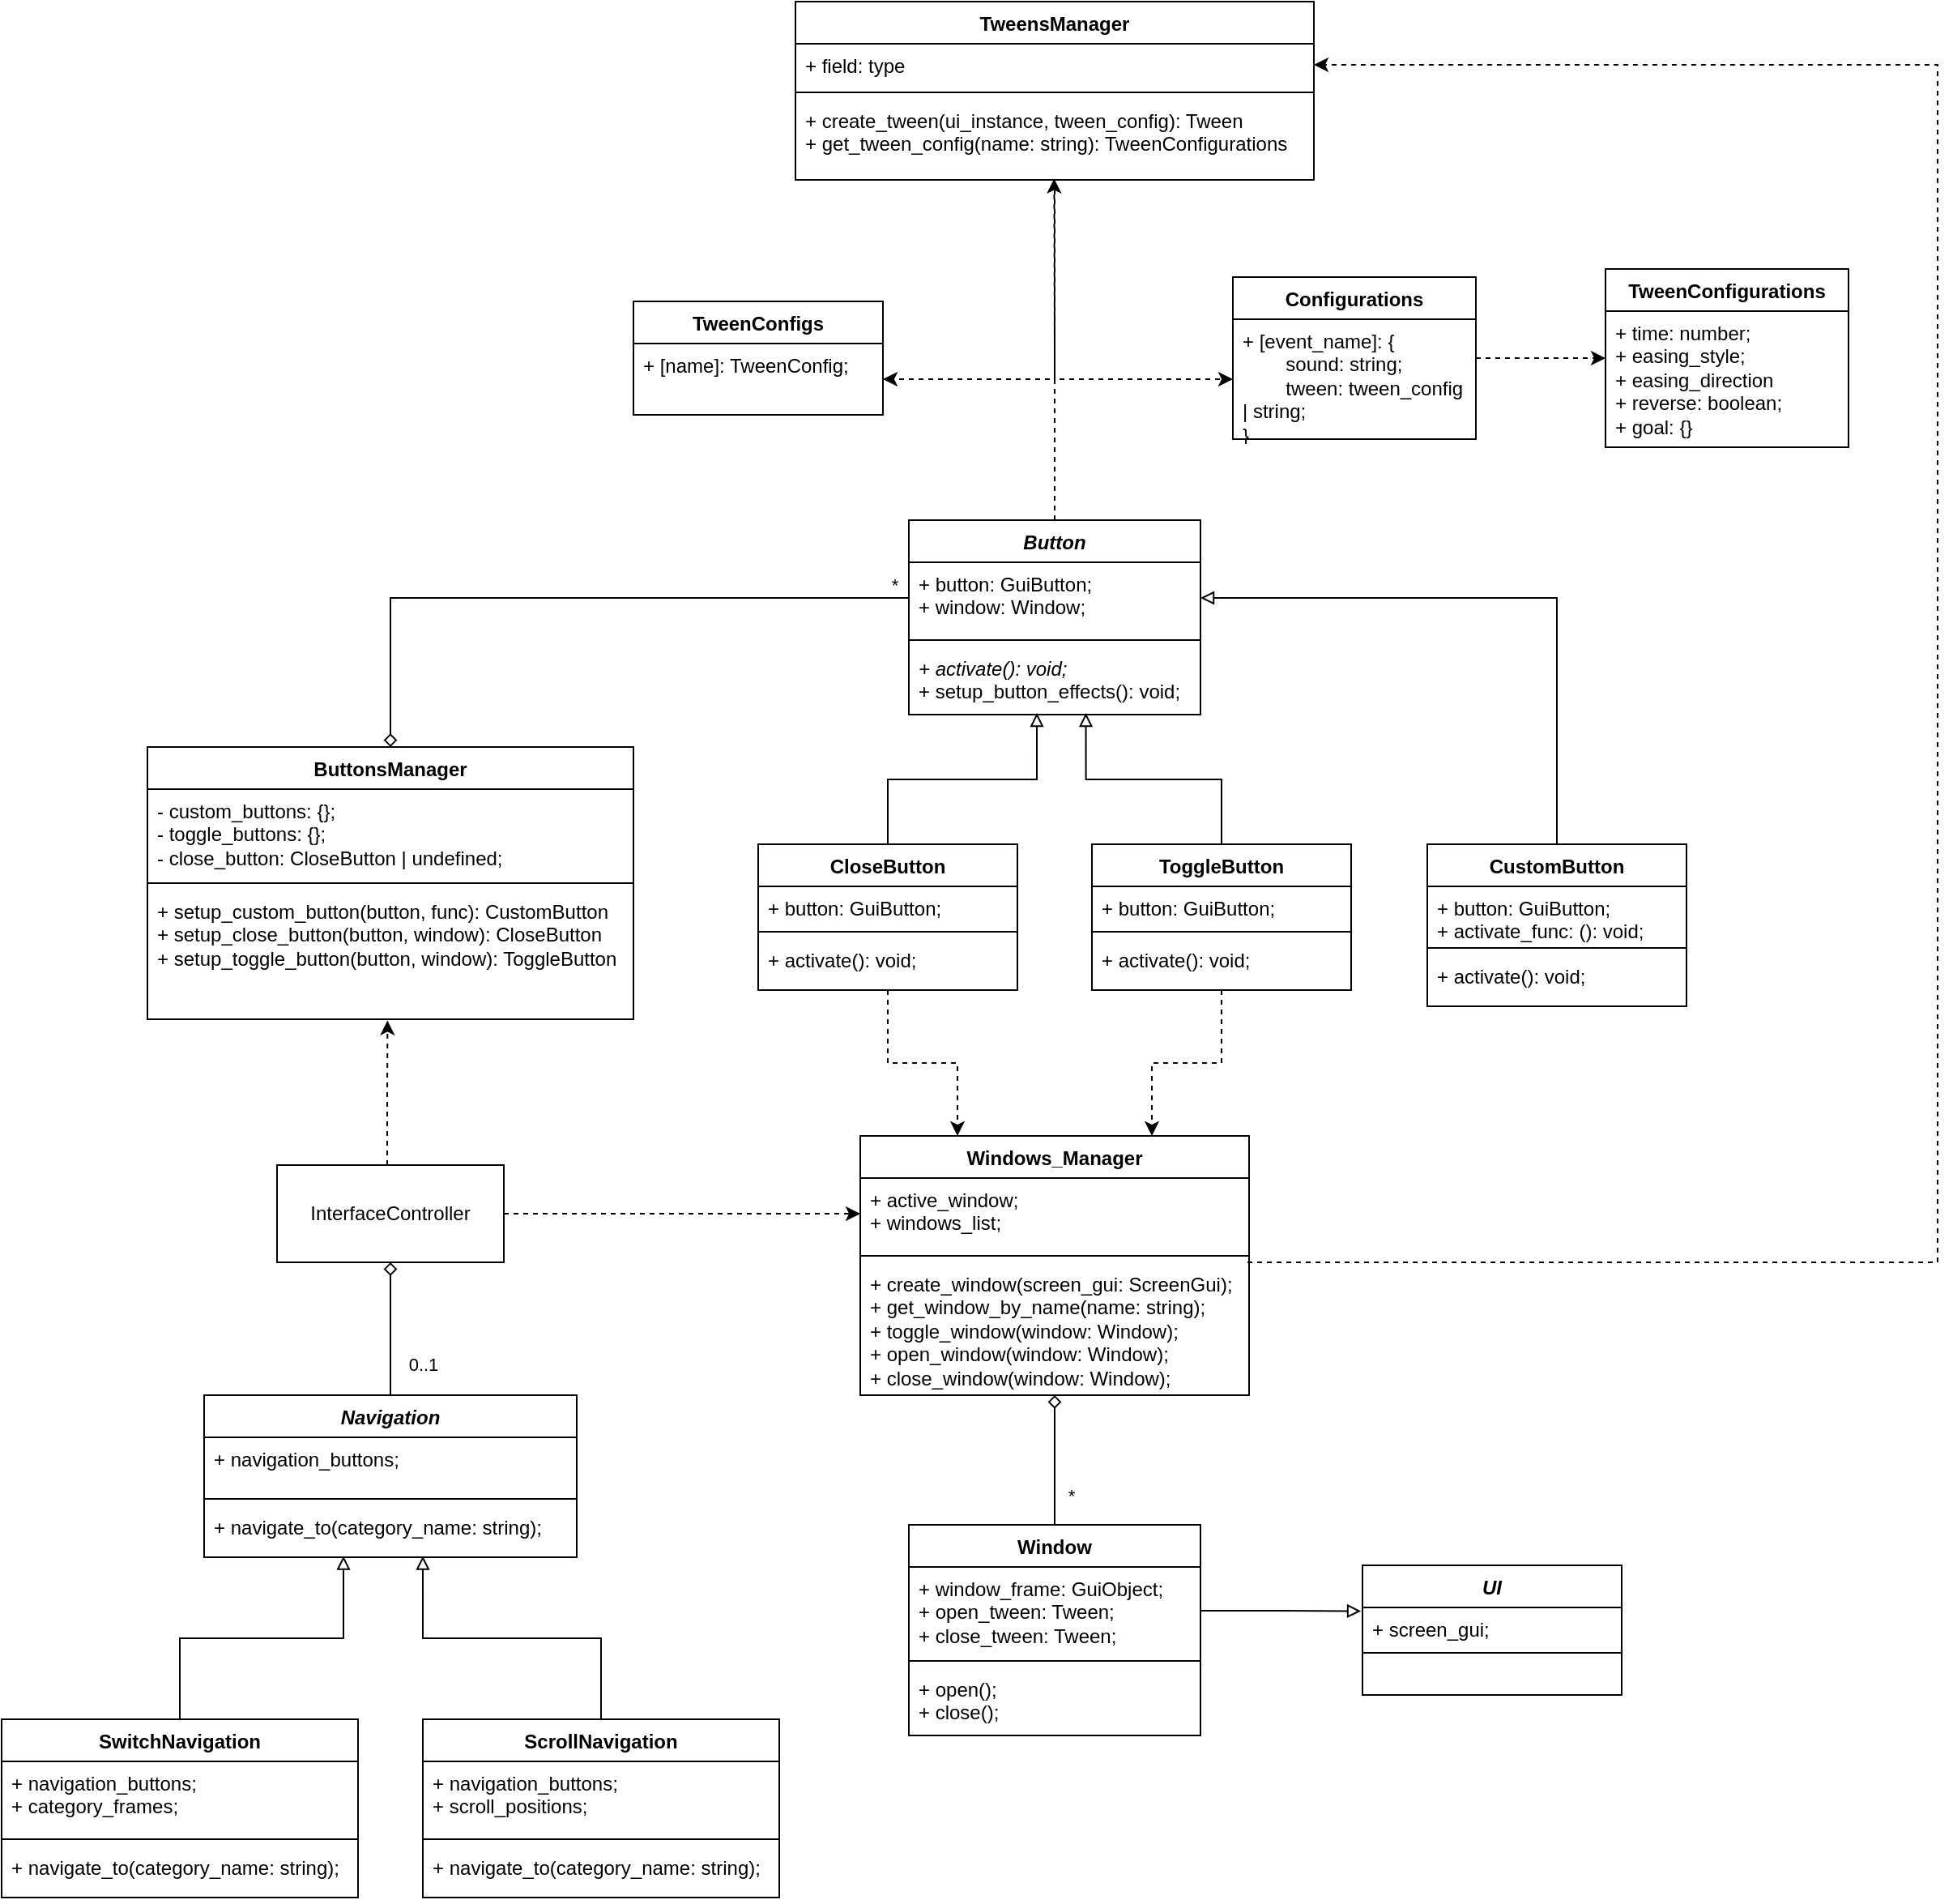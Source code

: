 <mxfile version="24.4.0" type="github">
  <diagram name="Strona-1" id="0ev7cow0Drwd5GlKwkTO">
    <mxGraphModel dx="607" dy="1941" grid="1" gridSize="10" guides="1" tooltips="1" connect="1" arrows="1" fold="1" page="1" pageScale="1" pageWidth="827" pageHeight="1169" math="0" shadow="0">
      <root>
        <mxCell id="0" />
        <mxCell id="1" parent="0" />
        <mxCell id="KJYLY2cYHtoWBLnPCtX3-1" value="&lt;i&gt;UI&lt;/i&gt;" style="swimlane;fontStyle=1;align=center;verticalAlign=top;childLayout=stackLayout;horizontal=1;startSize=26;horizontalStack=0;resizeParent=1;resizeParentMax=0;resizeLast=0;collapsible=1;marginBottom=0;whiteSpace=wrap;html=1;" parent="1" vertex="1">
          <mxGeometry x="1810" y="125" width="160" height="80" as="geometry" />
        </mxCell>
        <mxCell id="KJYLY2cYHtoWBLnPCtX3-2" value="&lt;div&gt;+ screen_gui;&lt;/div&gt;" style="text;strokeColor=none;fillColor=none;align=left;verticalAlign=top;spacingLeft=4;spacingRight=4;overflow=hidden;rotatable=0;points=[[0,0.5],[1,0.5]];portConstraint=eastwest;whiteSpace=wrap;html=1;" parent="KJYLY2cYHtoWBLnPCtX3-1" vertex="1">
          <mxGeometry y="26" width="160" height="24" as="geometry" />
        </mxCell>
        <mxCell id="KJYLY2cYHtoWBLnPCtX3-3" value="" style="line;strokeWidth=1;fillColor=none;align=left;verticalAlign=middle;spacingTop=-1;spacingLeft=3;spacingRight=3;rotatable=0;labelPosition=right;points=[];portConstraint=eastwest;strokeColor=inherit;" parent="KJYLY2cYHtoWBLnPCtX3-1" vertex="1">
          <mxGeometry y="50" width="160" height="8" as="geometry" />
        </mxCell>
        <mxCell id="KJYLY2cYHtoWBLnPCtX3-4" value="&lt;div&gt;&lt;br&gt;&lt;/div&gt;&lt;div&gt;&lt;br&gt;&lt;/div&gt;" style="text;strokeColor=none;fillColor=none;align=left;verticalAlign=top;spacingLeft=4;spacingRight=4;overflow=hidden;rotatable=0;points=[[0,0.5],[1,0.5]];portConstraint=eastwest;whiteSpace=wrap;html=1;" parent="KJYLY2cYHtoWBLnPCtX3-1" vertex="1">
          <mxGeometry y="58" width="160" height="22" as="geometry" />
        </mxCell>
        <mxCell id="KJYLY2cYHtoWBLnPCtX3-5" value="Window" style="swimlane;fontStyle=1;align=center;verticalAlign=top;childLayout=stackLayout;horizontal=1;startSize=26;horizontalStack=0;resizeParent=1;resizeParentMax=0;resizeLast=0;collapsible=1;marginBottom=0;whiteSpace=wrap;html=1;" parent="1" vertex="1">
          <mxGeometry x="1530" y="100" width="180" height="130" as="geometry" />
        </mxCell>
        <mxCell id="KJYLY2cYHtoWBLnPCtX3-6" value="&lt;div&gt;+ window_frame: GuiObject;&lt;/div&gt;&lt;div&gt;+ open_tween: Tween;&lt;/div&gt;&lt;div&gt;+ close_tween: Tween;&lt;/div&gt;" style="text;strokeColor=none;fillColor=none;align=left;verticalAlign=top;spacingLeft=4;spacingRight=4;overflow=hidden;rotatable=0;points=[[0,0.5],[1,0.5]];portConstraint=eastwest;whiteSpace=wrap;html=1;" parent="KJYLY2cYHtoWBLnPCtX3-5" vertex="1">
          <mxGeometry y="26" width="180" height="54" as="geometry" />
        </mxCell>
        <mxCell id="KJYLY2cYHtoWBLnPCtX3-7" value="" style="line;strokeWidth=1;fillColor=none;align=left;verticalAlign=middle;spacingTop=-1;spacingLeft=3;spacingRight=3;rotatable=0;labelPosition=right;points=[];portConstraint=eastwest;strokeColor=inherit;" parent="KJYLY2cYHtoWBLnPCtX3-5" vertex="1">
          <mxGeometry y="80" width="180" height="8" as="geometry" />
        </mxCell>
        <mxCell id="KJYLY2cYHtoWBLnPCtX3-8" value="&lt;div&gt;+ open();&lt;/div&gt;&lt;div&gt;+ close();&lt;/div&gt;" style="text;strokeColor=none;fillColor=none;align=left;verticalAlign=top;spacingLeft=4;spacingRight=4;overflow=hidden;rotatable=0;points=[[0,0.5],[1,0.5]];portConstraint=eastwest;whiteSpace=wrap;html=1;" parent="KJYLY2cYHtoWBLnPCtX3-5" vertex="1">
          <mxGeometry y="88" width="180" height="42" as="geometry" />
        </mxCell>
        <mxCell id="5__vqS7_X1TnvKLYusfc-17" style="edgeStyle=orthogonalEdgeStyle;rounded=0;orthogonalLoop=1;jettySize=auto;html=1;entryX=0.25;entryY=0;entryDx=0;entryDy=0;dashed=1;" parent="1" source="KJYLY2cYHtoWBLnPCtX3-9" target="5__vqS7_X1TnvKLYusfc-2" edge="1">
          <mxGeometry relative="1" as="geometry" />
        </mxCell>
        <mxCell id="KJYLY2cYHtoWBLnPCtX3-9" value="CloseButton" style="swimlane;fontStyle=1;align=center;verticalAlign=top;childLayout=stackLayout;horizontal=1;startSize=26;horizontalStack=0;resizeParent=1;resizeParentMax=0;resizeLast=0;collapsible=1;marginBottom=0;whiteSpace=wrap;html=1;" parent="1" vertex="1">
          <mxGeometry x="1437" y="-320" width="160" height="90" as="geometry" />
        </mxCell>
        <mxCell id="KJYLY2cYHtoWBLnPCtX3-10" value="&lt;div&gt;+ button: GuiButton;&lt;/div&gt;&lt;div&gt;&lt;br&gt;&lt;/div&gt;" style="text;strokeColor=none;fillColor=none;align=left;verticalAlign=top;spacingLeft=4;spacingRight=4;overflow=hidden;rotatable=0;points=[[0,0.5],[1,0.5]];portConstraint=eastwest;whiteSpace=wrap;html=1;" parent="KJYLY2cYHtoWBLnPCtX3-9" vertex="1">
          <mxGeometry y="26" width="160" height="24" as="geometry" />
        </mxCell>
        <mxCell id="KJYLY2cYHtoWBLnPCtX3-11" value="" style="line;strokeWidth=1;fillColor=none;align=left;verticalAlign=middle;spacingTop=-1;spacingLeft=3;spacingRight=3;rotatable=0;labelPosition=right;points=[];portConstraint=eastwest;strokeColor=inherit;" parent="KJYLY2cYHtoWBLnPCtX3-9" vertex="1">
          <mxGeometry y="50" width="160" height="8" as="geometry" />
        </mxCell>
        <mxCell id="KJYLY2cYHtoWBLnPCtX3-12" value="+ activate(): void;" style="text;strokeColor=none;fillColor=none;align=left;verticalAlign=top;spacingLeft=4;spacingRight=4;overflow=hidden;rotatable=0;points=[[0,0.5],[1,0.5]];portConstraint=eastwest;whiteSpace=wrap;html=1;" parent="KJYLY2cYHtoWBLnPCtX3-9" vertex="1">
          <mxGeometry y="58" width="160" height="32" as="geometry" />
        </mxCell>
        <mxCell id="5__vqS7_X1TnvKLYusfc-16" style="edgeStyle=orthogonalEdgeStyle;rounded=0;orthogonalLoop=1;jettySize=auto;html=1;entryX=0.75;entryY=0;entryDx=0;entryDy=0;dashed=1;" parent="1" source="KJYLY2cYHtoWBLnPCtX3-13" target="5__vqS7_X1TnvKLYusfc-2" edge="1">
          <mxGeometry relative="1" as="geometry" />
        </mxCell>
        <mxCell id="KJYLY2cYHtoWBLnPCtX3-13" value="ToggleButton" style="swimlane;fontStyle=1;align=center;verticalAlign=top;childLayout=stackLayout;horizontal=1;startSize=26;horizontalStack=0;resizeParent=1;resizeParentMax=0;resizeLast=0;collapsible=1;marginBottom=0;whiteSpace=wrap;html=1;" parent="1" vertex="1">
          <mxGeometry x="1643" y="-320" width="160" height="90" as="geometry" />
        </mxCell>
        <mxCell id="KJYLY2cYHtoWBLnPCtX3-14" value="&lt;div&gt;+ button: GuiButton;&lt;/div&gt;&lt;div&gt;&lt;br&gt;&lt;/div&gt;" style="text;strokeColor=none;fillColor=none;align=left;verticalAlign=top;spacingLeft=4;spacingRight=4;overflow=hidden;rotatable=0;points=[[0,0.5],[1,0.5]];portConstraint=eastwest;whiteSpace=wrap;html=1;" parent="KJYLY2cYHtoWBLnPCtX3-13" vertex="1">
          <mxGeometry y="26" width="160" height="24" as="geometry" />
        </mxCell>
        <mxCell id="KJYLY2cYHtoWBLnPCtX3-15" value="" style="line;strokeWidth=1;fillColor=none;align=left;verticalAlign=middle;spacingTop=-1;spacingLeft=3;spacingRight=3;rotatable=0;labelPosition=right;points=[];portConstraint=eastwest;strokeColor=inherit;" parent="KJYLY2cYHtoWBLnPCtX3-13" vertex="1">
          <mxGeometry y="50" width="160" height="8" as="geometry" />
        </mxCell>
        <mxCell id="KJYLY2cYHtoWBLnPCtX3-16" value="&lt;div&gt;+ activate(): void;&lt;/div&gt;" style="text;strokeColor=none;fillColor=none;align=left;verticalAlign=top;spacingLeft=4;spacingRight=4;overflow=hidden;rotatable=0;points=[[0,0.5],[1,0.5]];portConstraint=eastwest;whiteSpace=wrap;html=1;" parent="KJYLY2cYHtoWBLnPCtX3-13" vertex="1">
          <mxGeometry y="58" width="160" height="32" as="geometry" />
        </mxCell>
        <mxCell id="5__vqS7_X1TnvKLYusfc-60" style="edgeStyle=orthogonalEdgeStyle;rounded=0;orthogonalLoop=1;jettySize=auto;html=1;entryX=0;entryY=0.5;entryDx=0;entryDy=0;dashed=1;" parent="1" source="KJYLY2cYHtoWBLnPCtX3-17" target="5__vqS7_X1TnvKLYusfc-55" edge="1">
          <mxGeometry relative="1" as="geometry" />
        </mxCell>
        <mxCell id="KJYLY2cYHtoWBLnPCtX3-17" value="&lt;i&gt;Button&lt;/i&gt;" style="swimlane;fontStyle=1;align=center;verticalAlign=top;childLayout=stackLayout;horizontal=1;startSize=26;horizontalStack=0;resizeParent=1;resizeParentMax=0;resizeLast=0;collapsible=1;marginBottom=0;whiteSpace=wrap;html=1;" parent="1" vertex="1">
          <mxGeometry x="1530" y="-520" width="180" height="120" as="geometry" />
        </mxCell>
        <mxCell id="KJYLY2cYHtoWBLnPCtX3-18" value="&lt;div&gt;+ button: GuiButton;&lt;/div&gt;&lt;div&gt;+ window: Window;&lt;/div&gt;" style="text;strokeColor=none;fillColor=none;align=left;verticalAlign=top;spacingLeft=4;spacingRight=4;overflow=hidden;rotatable=0;points=[[0,0.5],[1,0.5]];portConstraint=eastwest;whiteSpace=wrap;html=1;" parent="KJYLY2cYHtoWBLnPCtX3-17" vertex="1">
          <mxGeometry y="26" width="180" height="44" as="geometry" />
        </mxCell>
        <mxCell id="KJYLY2cYHtoWBLnPCtX3-19" value="" style="line;strokeWidth=1;fillColor=none;align=left;verticalAlign=middle;spacingTop=-1;spacingLeft=3;spacingRight=3;rotatable=0;labelPosition=right;points=[];portConstraint=eastwest;strokeColor=inherit;" parent="KJYLY2cYHtoWBLnPCtX3-17" vertex="1">
          <mxGeometry y="70" width="180" height="8" as="geometry" />
        </mxCell>
        <mxCell id="KJYLY2cYHtoWBLnPCtX3-20" value="&lt;div&gt;&lt;i&gt;+ activate(): void;&lt;/i&gt;&lt;/div&gt;&lt;div&gt;+ setup_button_effects(): void;&lt;/div&gt;" style="text;strokeColor=none;fillColor=none;align=left;verticalAlign=top;spacingLeft=4;spacingRight=4;overflow=hidden;rotatable=0;points=[[0,0.5],[1,0.5]];portConstraint=eastwest;whiteSpace=wrap;html=1;" parent="KJYLY2cYHtoWBLnPCtX3-17" vertex="1">
          <mxGeometry y="78" width="180" height="42" as="geometry" />
        </mxCell>
        <mxCell id="KJYLY2cYHtoWBLnPCtX3-26" value="&lt;i&gt;Navigation&lt;/i&gt;" style="swimlane;fontStyle=1;align=center;verticalAlign=top;childLayout=stackLayout;horizontal=1;startSize=26;horizontalStack=0;resizeParent=1;resizeParentMax=0;resizeLast=0;collapsible=1;marginBottom=0;whiteSpace=wrap;html=1;" parent="1" vertex="1">
          <mxGeometry x="1095" y="20" width="230" height="100" as="geometry" />
        </mxCell>
        <mxCell id="KJYLY2cYHtoWBLnPCtX3-27" value="+ navigation_buttons;" style="text;strokeColor=none;fillColor=none;align=left;verticalAlign=top;spacingLeft=4;spacingRight=4;overflow=hidden;rotatable=0;points=[[0,0.5],[1,0.5]];portConstraint=eastwest;whiteSpace=wrap;html=1;" parent="KJYLY2cYHtoWBLnPCtX3-26" vertex="1">
          <mxGeometry y="26" width="230" height="34" as="geometry" />
        </mxCell>
        <mxCell id="KJYLY2cYHtoWBLnPCtX3-28" value="" style="line;strokeWidth=1;fillColor=none;align=left;verticalAlign=middle;spacingTop=-1;spacingLeft=3;spacingRight=3;rotatable=0;labelPosition=right;points=[];portConstraint=eastwest;strokeColor=inherit;" parent="KJYLY2cYHtoWBLnPCtX3-26" vertex="1">
          <mxGeometry y="60" width="230" height="8" as="geometry" />
        </mxCell>
        <mxCell id="KJYLY2cYHtoWBLnPCtX3-29" value="&lt;div&gt;+ navigate_to(category_name: string);&lt;/div&gt;" style="text;strokeColor=none;fillColor=none;align=left;verticalAlign=top;spacingLeft=4;spacingRight=4;overflow=hidden;rotatable=0;points=[[0,0.5],[1,0.5]];portConstraint=eastwest;whiteSpace=wrap;html=1;" parent="KJYLY2cYHtoWBLnPCtX3-26" vertex="1">
          <mxGeometry y="68" width="230" height="32" as="geometry" />
        </mxCell>
        <mxCell id="KJYLY2cYHtoWBLnPCtX3-36" value="ScrollNavigation" style="swimlane;fontStyle=1;align=center;verticalAlign=top;childLayout=stackLayout;horizontal=1;startSize=26;horizontalStack=0;resizeParent=1;resizeParentMax=0;resizeLast=0;collapsible=1;marginBottom=0;whiteSpace=wrap;html=1;" parent="1" vertex="1">
          <mxGeometry x="1230" y="220" width="220" height="110" as="geometry" />
        </mxCell>
        <mxCell id="KJYLY2cYHtoWBLnPCtX3-37" value="+ navigation_buttons;&lt;div&gt;+ scroll_positions;&lt;/div&gt;" style="text;strokeColor=none;fillColor=none;align=left;verticalAlign=top;spacingLeft=4;spacingRight=4;overflow=hidden;rotatable=0;points=[[0,0.5],[1,0.5]];portConstraint=eastwest;whiteSpace=wrap;html=1;" parent="KJYLY2cYHtoWBLnPCtX3-36" vertex="1">
          <mxGeometry y="26" width="220" height="44" as="geometry" />
        </mxCell>
        <mxCell id="KJYLY2cYHtoWBLnPCtX3-38" value="" style="line;strokeWidth=1;fillColor=none;align=left;verticalAlign=middle;spacingTop=-1;spacingLeft=3;spacingRight=3;rotatable=0;labelPosition=right;points=[];portConstraint=eastwest;strokeColor=inherit;" parent="KJYLY2cYHtoWBLnPCtX3-36" vertex="1">
          <mxGeometry y="70" width="220" height="8" as="geometry" />
        </mxCell>
        <mxCell id="KJYLY2cYHtoWBLnPCtX3-39" value="&lt;div&gt;+ navigate_to(category_name: string);&lt;/div&gt;" style="text;strokeColor=none;fillColor=none;align=left;verticalAlign=top;spacingLeft=4;spacingRight=4;overflow=hidden;rotatable=0;points=[[0,0.5],[1,0.5]];portConstraint=eastwest;whiteSpace=wrap;html=1;" parent="KJYLY2cYHtoWBLnPCtX3-36" vertex="1">
          <mxGeometry y="78" width="220" height="32" as="geometry" />
        </mxCell>
        <mxCell id="KJYLY2cYHtoWBLnPCtX3-40" value="SwitchNavigation" style="swimlane;fontStyle=1;align=center;verticalAlign=top;childLayout=stackLayout;horizontal=1;startSize=26;horizontalStack=0;resizeParent=1;resizeParentMax=0;resizeLast=0;collapsible=1;marginBottom=0;whiteSpace=wrap;html=1;" parent="1" vertex="1">
          <mxGeometry x="970" y="220" width="220" height="110" as="geometry" />
        </mxCell>
        <mxCell id="KJYLY2cYHtoWBLnPCtX3-41" value="&lt;div&gt;+ navigation_buttons;&lt;/div&gt;&lt;div&gt;+ category_frames;&lt;/div&gt;" style="text;strokeColor=none;fillColor=none;align=left;verticalAlign=top;spacingLeft=4;spacingRight=4;overflow=hidden;rotatable=0;points=[[0,0.5],[1,0.5]];portConstraint=eastwest;whiteSpace=wrap;html=1;" parent="KJYLY2cYHtoWBLnPCtX3-40" vertex="1">
          <mxGeometry y="26" width="220" height="44" as="geometry" />
        </mxCell>
        <mxCell id="KJYLY2cYHtoWBLnPCtX3-42" value="" style="line;strokeWidth=1;fillColor=none;align=left;verticalAlign=middle;spacingTop=-1;spacingLeft=3;spacingRight=3;rotatable=0;labelPosition=right;points=[];portConstraint=eastwest;strokeColor=inherit;" parent="KJYLY2cYHtoWBLnPCtX3-40" vertex="1">
          <mxGeometry y="70" width="220" height="8" as="geometry" />
        </mxCell>
        <mxCell id="KJYLY2cYHtoWBLnPCtX3-43" value="&lt;div&gt;+ navigate_to(category_name: string);&lt;/div&gt;" style="text;strokeColor=none;fillColor=none;align=left;verticalAlign=top;spacingLeft=4;spacingRight=4;overflow=hidden;rotatable=0;points=[[0,0.5],[1,0.5]];portConstraint=eastwest;whiteSpace=wrap;html=1;" parent="KJYLY2cYHtoWBLnPCtX3-40" vertex="1">
          <mxGeometry y="78" width="220" height="32" as="geometry" />
        </mxCell>
        <mxCell id="5__vqS7_X1TnvKLYusfc-9" style="edgeStyle=orthogonalEdgeStyle;rounded=0;orthogonalLoop=1;jettySize=auto;html=1;endArrow=none;endFill=0;startArrow=diamond;startFill=0;" parent="1" source="5__vqS7_X1TnvKLYusfc-2" target="KJYLY2cYHtoWBLnPCtX3-5" edge="1">
          <mxGeometry relative="1" as="geometry" />
        </mxCell>
        <mxCell id="5__vqS7_X1TnvKLYusfc-10" value="*" style="edgeLabel;html=1;align=center;verticalAlign=middle;resizable=0;points=[];" parent="5__vqS7_X1TnvKLYusfc-9" vertex="1" connectable="0">
          <mxGeometry x="0.55" y="3" relative="1" as="geometry">
            <mxPoint x="7" as="offset" />
          </mxGeometry>
        </mxCell>
        <mxCell id="_TbAsaEq3FsrP4mTGrD3-7" style="edgeStyle=orthogonalEdgeStyle;rounded=0;orthogonalLoop=1;jettySize=auto;html=1;entryX=1;entryY=0.5;entryDx=0;entryDy=0;dashed=1;exitX=0.996;exitY=0;exitDx=0;exitDy=0;exitPerimeter=0;" edge="1" parent="1" source="5__vqS7_X1TnvKLYusfc-5" target="5__vqS7_X1TnvKLYusfc-44">
          <mxGeometry relative="1" as="geometry">
            <mxPoint x="1695" y="-62" as="sourcePoint" />
            <mxPoint x="1735" y="-803" as="targetPoint" />
            <Array as="points">
              <mxPoint x="2165" y="-62" />
              <mxPoint x="2165" y="-801" />
            </Array>
          </mxGeometry>
        </mxCell>
        <mxCell id="5__vqS7_X1TnvKLYusfc-2" value="Windows_Manager" style="swimlane;fontStyle=1;align=center;verticalAlign=top;childLayout=stackLayout;horizontal=1;startSize=26;horizontalStack=0;resizeParent=1;resizeParentMax=0;resizeLast=0;collapsible=1;marginBottom=0;whiteSpace=wrap;html=1;" parent="1" vertex="1">
          <mxGeometry x="1500" y="-140" width="240" height="160" as="geometry" />
        </mxCell>
        <mxCell id="5__vqS7_X1TnvKLYusfc-3" value="&lt;div&gt;+ active_window;&lt;/div&gt;&lt;div&gt;+ windows_list;&lt;/div&gt;" style="text;strokeColor=none;fillColor=none;align=left;verticalAlign=top;spacingLeft=4;spacingRight=4;overflow=hidden;rotatable=0;points=[[0,0.5],[1,0.5]];portConstraint=eastwest;whiteSpace=wrap;html=1;" parent="5__vqS7_X1TnvKLYusfc-2" vertex="1">
          <mxGeometry y="26" width="240" height="44" as="geometry" />
        </mxCell>
        <mxCell id="5__vqS7_X1TnvKLYusfc-4" value="" style="line;strokeWidth=1;fillColor=none;align=left;verticalAlign=middle;spacingTop=-1;spacingLeft=3;spacingRight=3;rotatable=0;labelPosition=right;points=[];portConstraint=eastwest;strokeColor=inherit;" parent="5__vqS7_X1TnvKLYusfc-2" vertex="1">
          <mxGeometry y="70" width="240" height="8" as="geometry" />
        </mxCell>
        <mxCell id="5__vqS7_X1TnvKLYusfc-5" value="&lt;div&gt;+ create_window(screen_gui: ScreenGui);&lt;/div&gt;&lt;div&gt;+ get_window_by_name(name: string);&lt;/div&gt;&lt;div&gt;+ toggle_window(window: Window);&lt;/div&gt;&lt;div&gt;+ open_window(window: Window);&lt;/div&gt;&lt;div&gt;+ close_window(window: Window);&lt;/div&gt;" style="text;strokeColor=none;fillColor=none;align=left;verticalAlign=top;spacingLeft=4;spacingRight=4;overflow=hidden;rotatable=0;points=[[0,0.5],[1,0.5]];portConstraint=eastwest;whiteSpace=wrap;html=1;" parent="5__vqS7_X1TnvKLYusfc-2" vertex="1">
          <mxGeometry y="78" width="240" height="82" as="geometry" />
        </mxCell>
        <mxCell id="5__vqS7_X1TnvKLYusfc-12" style="edgeStyle=orthogonalEdgeStyle;rounded=0;orthogonalLoop=1;jettySize=auto;html=1;entryX=0.439;entryY=0.977;entryDx=0;entryDy=0;entryPerimeter=0;endArrow=block;endFill=0;" parent="1" source="KJYLY2cYHtoWBLnPCtX3-9" target="KJYLY2cYHtoWBLnPCtX3-20" edge="1">
          <mxGeometry relative="1" as="geometry" />
        </mxCell>
        <mxCell id="5__vqS7_X1TnvKLYusfc-13" style="edgeStyle=orthogonalEdgeStyle;rounded=0;orthogonalLoop=1;jettySize=auto;html=1;entryX=0.607;entryY=0.977;entryDx=0;entryDy=0;entryPerimeter=0;endArrow=block;endFill=0;" parent="1" source="KJYLY2cYHtoWBLnPCtX3-13" target="KJYLY2cYHtoWBLnPCtX3-20" edge="1">
          <mxGeometry relative="1" as="geometry" />
        </mxCell>
        <mxCell id="5__vqS7_X1TnvKLYusfc-14" style="edgeStyle=orthogonalEdgeStyle;rounded=0;orthogonalLoop=1;jettySize=auto;html=1;entryX=0.374;entryY=0.977;entryDx=0;entryDy=0;entryPerimeter=0;endArrow=block;endFill=0;" parent="1" source="KJYLY2cYHtoWBLnPCtX3-40" target="KJYLY2cYHtoWBLnPCtX3-29" edge="1">
          <mxGeometry relative="1" as="geometry" />
        </mxCell>
        <mxCell id="5__vqS7_X1TnvKLYusfc-15" style="edgeStyle=orthogonalEdgeStyle;rounded=0;orthogonalLoop=1;jettySize=auto;html=1;entryX=0.587;entryY=0.977;entryDx=0;entryDy=0;entryPerimeter=0;endArrow=block;endFill=0;" parent="1" source="KJYLY2cYHtoWBLnPCtX3-36" target="KJYLY2cYHtoWBLnPCtX3-29" edge="1">
          <mxGeometry relative="1" as="geometry" />
        </mxCell>
        <mxCell id="5__vqS7_X1TnvKLYusfc-19" style="edgeStyle=orthogonalEdgeStyle;rounded=0;orthogonalLoop=1;jettySize=auto;html=1;entryX=-0.006;entryY=0.094;entryDx=0;entryDy=0;entryPerimeter=0;endArrow=block;endFill=0;" parent="1" source="KJYLY2cYHtoWBLnPCtX3-6" target="KJYLY2cYHtoWBLnPCtX3-2" edge="1">
          <mxGeometry relative="1" as="geometry" />
        </mxCell>
        <mxCell id="5__vqS7_X1TnvKLYusfc-25" style="edgeStyle=orthogonalEdgeStyle;rounded=0;orthogonalLoop=1;jettySize=auto;html=1;entryX=0;entryY=0.5;entryDx=0;entryDy=0;dashed=1;" parent="1" source="5__vqS7_X1TnvKLYusfc-20" target="5__vqS7_X1TnvKLYusfc-3" edge="1">
          <mxGeometry relative="1" as="geometry" />
        </mxCell>
        <mxCell id="5__vqS7_X1TnvKLYusfc-27" style="edgeStyle=orthogonalEdgeStyle;rounded=0;orthogonalLoop=1;jettySize=auto;html=1;entryX=0.5;entryY=0;entryDx=0;entryDy=0;endArrow=none;endFill=0;startArrow=diamond;startFill=0;" parent="1" source="5__vqS7_X1TnvKLYusfc-20" target="KJYLY2cYHtoWBLnPCtX3-26" edge="1">
          <mxGeometry relative="1" as="geometry" />
        </mxCell>
        <mxCell id="5__vqS7_X1TnvKLYusfc-28" value="0..1" style="edgeLabel;html=1;align=center;verticalAlign=middle;resizable=0;points=[];" parent="5__vqS7_X1TnvKLYusfc-27" vertex="1" connectable="0">
          <mxGeometry x="0.5" y="3" relative="1" as="geometry">
            <mxPoint x="17" y="1" as="offset" />
          </mxGeometry>
        </mxCell>
        <mxCell id="5__vqS7_X1TnvKLYusfc-20" value="InterfaceController" style="html=1;whiteSpace=wrap;" parent="1" vertex="1">
          <mxGeometry x="1140" y="-122" width="140" height="60" as="geometry" />
        </mxCell>
        <mxCell id="5__vqS7_X1TnvKLYusfc-41" style="edgeStyle=orthogonalEdgeStyle;rounded=0;orthogonalLoop=1;jettySize=auto;html=1;entryX=1;entryY=0.5;entryDx=0;entryDy=0;endArrow=block;endFill=0;" parent="1" source="5__vqS7_X1TnvKLYusfc-37" target="KJYLY2cYHtoWBLnPCtX3-18" edge="1">
          <mxGeometry relative="1" as="geometry">
            <mxPoint x="1710.0" y="-460" as="targetPoint" />
          </mxGeometry>
        </mxCell>
        <mxCell id="5__vqS7_X1TnvKLYusfc-37" value="CustomButton&lt;div&gt;&lt;br&gt;&lt;/div&gt;" style="swimlane;fontStyle=1;align=center;verticalAlign=top;childLayout=stackLayout;horizontal=1;startSize=26;horizontalStack=0;resizeParent=1;resizeParentMax=0;resizeLast=0;collapsible=1;marginBottom=0;whiteSpace=wrap;html=1;" parent="1" vertex="1">
          <mxGeometry x="1850" y="-320" width="160" height="100" as="geometry" />
        </mxCell>
        <mxCell id="5__vqS7_X1TnvKLYusfc-38" value="&lt;div&gt;+ button: GuiButton;&lt;/div&gt;&lt;div&gt;+ activate_func: (): void;&lt;/div&gt;&lt;div&gt;&lt;br&gt;&lt;/div&gt;" style="text;strokeColor=none;fillColor=none;align=left;verticalAlign=top;spacingLeft=4;spacingRight=4;overflow=hidden;rotatable=0;points=[[0,0.5],[1,0.5]];portConstraint=eastwest;whiteSpace=wrap;html=1;" parent="5__vqS7_X1TnvKLYusfc-37" vertex="1">
          <mxGeometry y="26" width="160" height="34" as="geometry" />
        </mxCell>
        <mxCell id="5__vqS7_X1TnvKLYusfc-39" value="" style="line;strokeWidth=1;fillColor=none;align=left;verticalAlign=middle;spacingTop=-1;spacingLeft=3;spacingRight=3;rotatable=0;labelPosition=right;points=[];portConstraint=eastwest;strokeColor=inherit;" parent="5__vqS7_X1TnvKLYusfc-37" vertex="1">
          <mxGeometry y="60" width="160" height="8" as="geometry" />
        </mxCell>
        <mxCell id="5__vqS7_X1TnvKLYusfc-40" value="&lt;div&gt;+ activate(): void;&lt;/div&gt;" style="text;strokeColor=none;fillColor=none;align=left;verticalAlign=top;spacingLeft=4;spacingRight=4;overflow=hidden;rotatable=0;points=[[0,0.5],[1,0.5]];portConstraint=eastwest;whiteSpace=wrap;html=1;" parent="5__vqS7_X1TnvKLYusfc-37" vertex="1">
          <mxGeometry y="68" width="160" height="32" as="geometry" />
        </mxCell>
        <mxCell id="_TbAsaEq3FsrP4mTGrD3-4" style="edgeStyle=orthogonalEdgeStyle;rounded=0;orthogonalLoop=1;jettySize=auto;html=1;entryX=1;entryY=0.5;entryDx=0;entryDy=0;dashed=1;" edge="1" parent="1" source="5__vqS7_X1TnvKLYusfc-43" target="5__vqS7_X1TnvKLYusfc-63">
          <mxGeometry relative="1" as="geometry" />
        </mxCell>
        <mxCell id="5__vqS7_X1TnvKLYusfc-43" value="TweensManager" style="swimlane;fontStyle=1;align=center;verticalAlign=top;childLayout=stackLayout;horizontal=1;startSize=26;horizontalStack=0;resizeParent=1;resizeParentMax=0;resizeLast=0;collapsible=1;marginBottom=0;whiteSpace=wrap;html=1;" parent="1" vertex="1">
          <mxGeometry x="1460" y="-840" width="320" height="110" as="geometry" />
        </mxCell>
        <mxCell id="5__vqS7_X1TnvKLYusfc-44" value="+ field: type" style="text;strokeColor=none;fillColor=none;align=left;verticalAlign=top;spacingLeft=4;spacingRight=4;overflow=hidden;rotatable=0;points=[[0,0.5],[1,0.5]];portConstraint=eastwest;whiteSpace=wrap;html=1;" parent="5__vqS7_X1TnvKLYusfc-43" vertex="1">
          <mxGeometry y="26" width="320" height="26" as="geometry" />
        </mxCell>
        <mxCell id="5__vqS7_X1TnvKLYusfc-45" value="" style="line;strokeWidth=1;fillColor=none;align=left;verticalAlign=middle;spacingTop=-1;spacingLeft=3;spacingRight=3;rotatable=0;labelPosition=right;points=[];portConstraint=eastwest;strokeColor=inherit;" parent="5__vqS7_X1TnvKLYusfc-43" vertex="1">
          <mxGeometry y="52" width="320" height="8" as="geometry" />
        </mxCell>
        <mxCell id="5__vqS7_X1TnvKLYusfc-46" value="+ create_tween(ui_instance, tween_config): Tween&lt;div&gt;+ get_tween_config(name: string): TweenConfigurations&lt;/div&gt;" style="text;strokeColor=none;fillColor=none;align=left;verticalAlign=top;spacingLeft=4;spacingRight=4;overflow=hidden;rotatable=0;points=[[0,0.5],[1,0.5]];portConstraint=eastwest;whiteSpace=wrap;html=1;" parent="5__vqS7_X1TnvKLYusfc-43" vertex="1">
          <mxGeometry y="60" width="320" height="50" as="geometry" />
        </mxCell>
        <mxCell id="5__vqS7_X1TnvKLYusfc-50" style="edgeStyle=orthogonalEdgeStyle;rounded=0;orthogonalLoop=1;jettySize=auto;html=1;entryX=0;entryY=0.5;entryDx=0;entryDy=0;endArrow=none;endFill=0;startArrow=diamond;startFill=0;" parent="1" source="5__vqS7_X1TnvKLYusfc-33" target="KJYLY2cYHtoWBLnPCtX3-18" edge="1">
          <mxGeometry relative="1" as="geometry" />
        </mxCell>
        <mxCell id="5__vqS7_X1TnvKLYusfc-53" value="*" style="edgeLabel;html=1;align=center;verticalAlign=middle;resizable=0;points=[];" parent="5__vqS7_X1TnvKLYusfc-50" vertex="1" connectable="0">
          <mxGeometry x="0.919" y="2" relative="1" as="geometry">
            <mxPoint x="7" y="-6" as="offset" />
          </mxGeometry>
        </mxCell>
        <mxCell id="5__vqS7_X1TnvKLYusfc-33" value="ButtonsManager" style="swimlane;fontStyle=1;align=center;verticalAlign=top;childLayout=stackLayout;horizontal=1;startSize=26;horizontalStack=0;resizeParent=1;resizeParentMax=0;resizeLast=0;collapsible=1;marginBottom=0;whiteSpace=wrap;html=1;" parent="1" vertex="1">
          <mxGeometry x="1060" y="-380" width="300" height="168" as="geometry" />
        </mxCell>
        <mxCell id="5__vqS7_X1TnvKLYusfc-34" value="- custom_buttons: {};&lt;div&gt;- toggle_buttons: {};&lt;br&gt;&lt;div&gt;- close_button: CloseButton | undefined;&lt;/div&gt;&lt;div&gt;&lt;br&gt;&lt;/div&gt;&lt;div&gt;&amp;nbsp;&lt;/div&gt;&lt;/div&gt;" style="text;strokeColor=none;fillColor=none;align=left;verticalAlign=top;spacingLeft=4;spacingRight=4;overflow=hidden;rotatable=0;points=[[0,0.5],[1,0.5]];portConstraint=eastwest;whiteSpace=wrap;html=1;" parent="5__vqS7_X1TnvKLYusfc-33" vertex="1">
          <mxGeometry y="26" width="300" height="54" as="geometry" />
        </mxCell>
        <mxCell id="5__vqS7_X1TnvKLYusfc-35" value="" style="line;strokeWidth=1;fillColor=none;align=left;verticalAlign=middle;spacingTop=-1;spacingLeft=3;spacingRight=3;rotatable=0;labelPosition=right;points=[];portConstraint=eastwest;strokeColor=inherit;" parent="5__vqS7_X1TnvKLYusfc-33" vertex="1">
          <mxGeometry y="80" width="300" height="8" as="geometry" />
        </mxCell>
        <mxCell id="5__vqS7_X1TnvKLYusfc-36" value="+ setup_custom_button(button, func): CustomButton&lt;div&gt;+ setup_close_button(button, window): CloseButton&lt;/div&gt;&lt;div&gt;+ setup_toggle_button(button, window): ToggleButton&lt;/div&gt;" style="text;strokeColor=none;fillColor=none;align=left;verticalAlign=top;spacingLeft=4;spacingRight=4;overflow=hidden;rotatable=0;points=[[0,0.5],[1,0.5]];portConstraint=eastwest;whiteSpace=wrap;html=1;" parent="5__vqS7_X1TnvKLYusfc-33" vertex="1">
          <mxGeometry y="88" width="300" height="80" as="geometry" />
        </mxCell>
        <mxCell id="5__vqS7_X1TnvKLYusfc-51" style="edgeStyle=orthogonalEdgeStyle;rounded=0;orthogonalLoop=1;jettySize=auto;html=1;entryX=0.494;entryY=1.01;entryDx=0;entryDy=0;entryPerimeter=0;endArrow=classic;endFill=1;startArrow=none;startFill=0;dashed=1;" parent="1" source="5__vqS7_X1TnvKLYusfc-20" target="5__vqS7_X1TnvKLYusfc-36" edge="1">
          <mxGeometry relative="1" as="geometry">
            <Array as="points">
              <mxPoint x="1208" y="-160" />
              <mxPoint x="1208" y="-160" />
            </Array>
          </mxGeometry>
        </mxCell>
        <mxCell id="_TbAsaEq3FsrP4mTGrD3-3" value="" style="edgeStyle=orthogonalEdgeStyle;rounded=0;orthogonalLoop=1;jettySize=auto;html=1;dashed=1;" edge="1" parent="1" source="5__vqS7_X1TnvKLYusfc-54" target="_TbAsaEq3FsrP4mTGrD3-1">
          <mxGeometry relative="1" as="geometry" />
        </mxCell>
        <mxCell id="5__vqS7_X1TnvKLYusfc-54" value="Configurations" style="swimlane;fontStyle=1;align=center;verticalAlign=top;childLayout=stackLayout;horizontal=1;startSize=26;horizontalStack=0;resizeParent=1;resizeParentMax=0;resizeLast=0;collapsible=1;marginBottom=0;whiteSpace=wrap;html=1;" parent="1" vertex="1">
          <mxGeometry x="1730" y="-670" width="150" height="100" as="geometry" />
        </mxCell>
        <mxCell id="5__vqS7_X1TnvKLYusfc-55" value="+ [event_name]: {&lt;div&gt;&lt;span style=&quot;white-space: pre;&quot;&gt;&#x9;&lt;/span&gt;sound: string;&lt;br&gt;&lt;/div&gt;&lt;div&gt;&lt;span style=&quot;white-space: pre;&quot;&gt;&#x9;&lt;/span&gt;tween: tween_config | string;&lt;br&gt;&lt;/div&gt;&lt;div&gt;}&lt;/div&gt;" style="text;strokeColor=none;fillColor=none;align=left;verticalAlign=top;spacingLeft=4;spacingRight=4;overflow=hidden;rotatable=0;points=[[0,0.5],[1,0.5]];portConstraint=eastwest;whiteSpace=wrap;html=1;" parent="5__vqS7_X1TnvKLYusfc-54" vertex="1">
          <mxGeometry y="26" width="150" height="74" as="geometry" />
        </mxCell>
        <mxCell id="5__vqS7_X1TnvKLYusfc-59" style="edgeStyle=orthogonalEdgeStyle;rounded=0;orthogonalLoop=1;jettySize=auto;html=1;entryX=0.499;entryY=0.986;entryDx=0;entryDy=0;entryPerimeter=0;dashed=1;" parent="1" source="KJYLY2cYHtoWBLnPCtX3-17" target="5__vqS7_X1TnvKLYusfc-46" edge="1">
          <mxGeometry relative="1" as="geometry" />
        </mxCell>
        <mxCell id="5__vqS7_X1TnvKLYusfc-62" value="TweenConfigs" style="swimlane;fontStyle=1;align=center;verticalAlign=top;childLayout=stackLayout;horizontal=1;startSize=26;horizontalStack=0;resizeParent=1;resizeParentMax=0;resizeLast=0;collapsible=1;marginBottom=0;whiteSpace=wrap;html=1;" parent="1" vertex="1">
          <mxGeometry x="1360" y="-655" width="154" height="70" as="geometry" />
        </mxCell>
        <mxCell id="5__vqS7_X1TnvKLYusfc-63" value="+ [name]: TweenConfig;" style="text;strokeColor=none;fillColor=none;align=left;verticalAlign=top;spacingLeft=4;spacingRight=4;overflow=hidden;rotatable=0;points=[[0,0.5],[1,0.5]];portConstraint=eastwest;whiteSpace=wrap;html=1;" parent="5__vqS7_X1TnvKLYusfc-62" vertex="1">
          <mxGeometry y="26" width="154" height="44" as="geometry" />
        </mxCell>
        <mxCell id="_TbAsaEq3FsrP4mTGrD3-1" value="TweenConfigurations" style="swimlane;fontStyle=1;align=center;verticalAlign=top;childLayout=stackLayout;horizontal=1;startSize=26;horizontalStack=0;resizeParent=1;resizeParentMax=0;resizeLast=0;collapsible=1;marginBottom=0;whiteSpace=wrap;html=1;" vertex="1" parent="1">
          <mxGeometry x="1960" y="-675" width="150" height="110" as="geometry" />
        </mxCell>
        <mxCell id="_TbAsaEq3FsrP4mTGrD3-2" value="+ time: number;&lt;div&gt;+ easing_style;&lt;/div&gt;&lt;div&gt;+ easing_direction&lt;/div&gt;&lt;div&gt;+ reverse: boolean;&lt;span style=&quot;background-color: initial;&quot;&gt;&amp;nbsp;&lt;/span&gt;&lt;/div&gt;&lt;div&gt;&lt;div&gt;+ goal: {}&lt;/div&gt;&lt;/div&gt;" style="text;strokeColor=none;fillColor=none;align=left;verticalAlign=top;spacingLeft=4;spacingRight=4;overflow=hidden;rotatable=0;points=[[0,0.5],[1,0.5]];portConstraint=eastwest;whiteSpace=wrap;html=1;" vertex="1" parent="_TbAsaEq3FsrP4mTGrD3-1">
          <mxGeometry y="26" width="150" height="84" as="geometry" />
        </mxCell>
      </root>
    </mxGraphModel>
  </diagram>
</mxfile>
